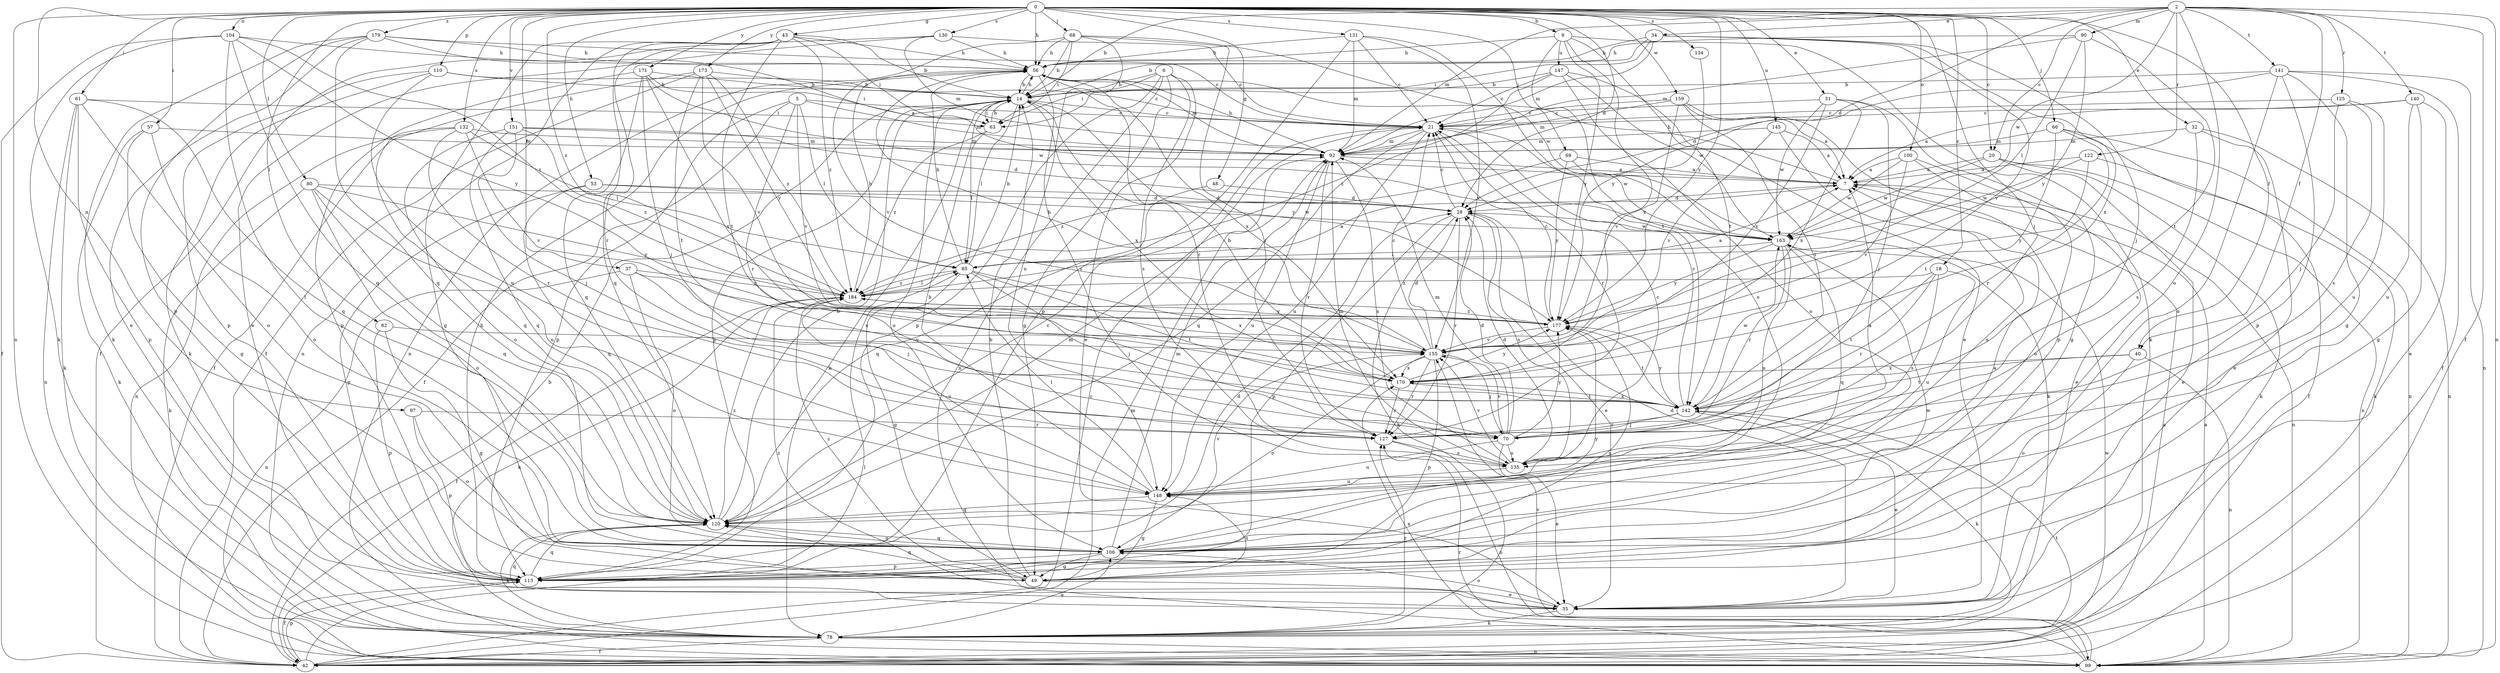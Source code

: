 strict digraph  {
0;
2;
5;
6;
7;
9;
14;
18;
20;
21;
28;
31;
32;
34;
35;
37;
40;
42;
43;
48;
49;
53;
56;
57;
61;
63;
66;
68;
69;
70;
78;
80;
82;
85;
90;
92;
97;
99;
100;
104;
106;
110;
113;
120;
122;
125;
127;
130;
131;
132;
134;
135;
140;
141;
142;
145;
147;
148;
151;
155;
159;
163;
170;
171;
173;
177;
179;
184;
0 -> 9  [label=b];
0 -> 18  [label=c];
0 -> 20  [label=c];
0 -> 28  [label=d];
0 -> 31  [label=e];
0 -> 32  [label=e];
0 -> 37  [label=f];
0 -> 40  [label=f];
0 -> 43  [label=g];
0 -> 48  [label=g];
0 -> 53  [label=h];
0 -> 56  [label=h];
0 -> 57  [label=i];
0 -> 61  [label=i];
0 -> 66  [label=j];
0 -> 68  [label=j];
0 -> 69  [label=j];
0 -> 70  [label=j];
0 -> 80  [label=l];
0 -> 82  [label=l];
0 -> 97  [label=n];
0 -> 99  [label=n];
0 -> 100  [label=o];
0 -> 104  [label=o];
0 -> 110  [label=p];
0 -> 130  [label=s];
0 -> 131  [label=s];
0 -> 132  [label=s];
0 -> 134  [label=s];
0 -> 145  [label=u];
0 -> 151  [label=v];
0 -> 159  [label=w];
0 -> 171  [label=y];
0 -> 173  [label=y];
0 -> 177  [label=y];
0 -> 179  [label=z];
0 -> 184  [label=z];
2 -> 14  [label=b];
2 -> 20  [label=c];
2 -> 28  [label=d];
2 -> 34  [label=e];
2 -> 40  [label=f];
2 -> 42  [label=f];
2 -> 90  [label=m];
2 -> 92  [label=m];
2 -> 99  [label=n];
2 -> 106  [label=o];
2 -> 122  [label=r];
2 -> 125  [label=r];
2 -> 140  [label=t];
2 -> 141  [label=t];
2 -> 163  [label=w];
5 -> 21  [label=c];
5 -> 42  [label=f];
5 -> 85  [label=l];
5 -> 92  [label=m];
5 -> 113  [label=p];
5 -> 127  [label=r];
5 -> 155  [label=v];
6 -> 14  [label=b];
6 -> 35  [label=e];
6 -> 49  [label=g];
6 -> 63  [label=i];
6 -> 99  [label=n];
6 -> 113  [label=p];
6 -> 135  [label=s];
7 -> 28  [label=d];
7 -> 56  [label=h];
7 -> 99  [label=n];
9 -> 56  [label=h];
9 -> 78  [label=k];
9 -> 106  [label=o];
9 -> 142  [label=t];
9 -> 147  [label=u];
9 -> 170  [label=x];
9 -> 177  [label=y];
14 -> 21  [label=c];
14 -> 56  [label=h];
14 -> 63  [label=i];
14 -> 78  [label=k];
14 -> 85  [label=l];
14 -> 106  [label=o];
14 -> 113  [label=p];
14 -> 170  [label=x];
14 -> 177  [label=y];
18 -> 127  [label=r];
18 -> 135  [label=s];
18 -> 142  [label=t];
18 -> 148  [label=u];
18 -> 184  [label=z];
20 -> 7  [label=a];
20 -> 35  [label=e];
20 -> 78  [label=k];
20 -> 99  [label=n];
20 -> 163  [label=w];
21 -> 92  [label=m];
21 -> 120  [label=q];
21 -> 127  [label=r];
21 -> 148  [label=u];
21 -> 163  [label=w];
28 -> 21  [label=c];
28 -> 35  [label=e];
28 -> 78  [label=k];
28 -> 113  [label=p];
28 -> 127  [label=r];
28 -> 135  [label=s];
28 -> 163  [label=w];
31 -> 21  [label=c];
31 -> 49  [label=g];
31 -> 70  [label=j];
31 -> 155  [label=v];
31 -> 163  [label=w];
31 -> 170  [label=x];
32 -> 35  [label=e];
32 -> 92  [label=m];
32 -> 99  [label=n];
32 -> 135  [label=s];
34 -> 14  [label=b];
34 -> 56  [label=h];
34 -> 63  [label=i];
34 -> 70  [label=j];
34 -> 92  [label=m];
34 -> 155  [label=v];
34 -> 170  [label=x];
35 -> 28  [label=d];
35 -> 78  [label=k];
35 -> 106  [label=o];
35 -> 120  [label=q];
35 -> 184  [label=z];
37 -> 70  [label=j];
37 -> 99  [label=n];
37 -> 106  [label=o];
37 -> 170  [label=x];
37 -> 184  [label=z];
40 -> 99  [label=n];
40 -> 106  [label=o];
40 -> 142  [label=t];
40 -> 170  [label=x];
42 -> 7  [label=a];
42 -> 14  [label=b];
42 -> 21  [label=c];
42 -> 85  [label=l];
42 -> 92  [label=m];
42 -> 113  [label=p];
42 -> 142  [label=t];
42 -> 163  [label=w];
43 -> 14  [label=b];
43 -> 42  [label=f];
43 -> 56  [label=h];
43 -> 63  [label=i];
43 -> 99  [label=n];
43 -> 120  [label=q];
43 -> 127  [label=r];
43 -> 142  [label=t];
43 -> 184  [label=z];
48 -> 28  [label=d];
48 -> 120  [label=q];
49 -> 14  [label=b];
49 -> 35  [label=e];
49 -> 120  [label=q];
49 -> 148  [label=u];
49 -> 184  [label=z];
53 -> 28  [label=d];
53 -> 113  [label=p];
53 -> 120  [label=q];
53 -> 163  [label=w];
56 -> 14  [label=b];
56 -> 92  [label=m];
56 -> 127  [label=r];
56 -> 135  [label=s];
56 -> 155  [label=v];
56 -> 170  [label=x];
57 -> 49  [label=g];
57 -> 92  [label=m];
57 -> 106  [label=o];
57 -> 78  [label=k];
61 -> 63  [label=i];
61 -> 78  [label=k];
61 -> 99  [label=n];
61 -> 106  [label=o];
61 -> 113  [label=p];
61 -> 120  [label=q];
63 -> 14  [label=b];
63 -> 85  [label=l];
63 -> 184  [label=z];
66 -> 42  [label=f];
66 -> 92  [label=m];
66 -> 99  [label=n];
66 -> 127  [label=r];
66 -> 142  [label=t];
68 -> 14  [label=b];
68 -> 56  [label=h];
68 -> 63  [label=i];
68 -> 99  [label=n];
68 -> 127  [label=r];
68 -> 148  [label=u];
68 -> 163  [label=w];
69 -> 7  [label=a];
69 -> 78  [label=k];
69 -> 177  [label=y];
69 -> 184  [label=z];
70 -> 28  [label=d];
70 -> 35  [label=e];
70 -> 92  [label=m];
70 -> 135  [label=s];
70 -> 148  [label=u];
70 -> 155  [label=v];
70 -> 177  [label=y];
78 -> 42  [label=f];
78 -> 99  [label=n];
78 -> 106  [label=o];
78 -> 127  [label=r];
80 -> 28  [label=d];
80 -> 78  [label=k];
80 -> 106  [label=o];
80 -> 120  [label=q];
80 -> 148  [label=u];
80 -> 177  [label=y];
82 -> 49  [label=g];
82 -> 113  [label=p];
82 -> 155  [label=v];
85 -> 7  [label=a];
85 -> 14  [label=b];
85 -> 49  [label=g];
85 -> 56  [label=h];
85 -> 70  [label=j];
85 -> 142  [label=t];
85 -> 170  [label=x];
85 -> 184  [label=z];
90 -> 56  [label=h];
90 -> 85  [label=l];
90 -> 92  [label=m];
90 -> 142  [label=t];
90 -> 177  [label=y];
92 -> 7  [label=a];
92 -> 56  [label=h];
92 -> 127  [label=r];
92 -> 135  [label=s];
92 -> 148  [label=u];
97 -> 106  [label=o];
97 -> 113  [label=p];
97 -> 127  [label=r];
99 -> 7  [label=a];
99 -> 127  [label=r];
99 -> 155  [label=v];
99 -> 170  [label=x];
100 -> 7  [label=a];
100 -> 35  [label=e];
100 -> 106  [label=o];
100 -> 155  [label=v];
100 -> 163  [label=w];
104 -> 42  [label=f];
104 -> 56  [label=h];
104 -> 78  [label=k];
104 -> 120  [label=q];
104 -> 177  [label=y];
104 -> 184  [label=z];
104 -> 106  [label=l];
106 -> 7  [label=a];
106 -> 49  [label=g];
106 -> 92  [label=m];
106 -> 113  [label=p];
106 -> 120  [label=q];
106 -> 177  [label=y];
110 -> 14  [label=b];
110 -> 21  [label=c];
110 -> 78  [label=k];
110 -> 113  [label=p];
110 -> 148  [label=u];
113 -> 28  [label=d];
113 -> 42  [label=f];
113 -> 56  [label=h];
113 -> 120  [label=q];
113 -> 163  [label=w];
113 -> 177  [label=y];
120 -> 14  [label=b];
120 -> 21  [label=c];
120 -> 78  [label=k];
120 -> 92  [label=m];
120 -> 106  [label=o];
120 -> 155  [label=v];
120 -> 184  [label=z];
122 -> 7  [label=a];
122 -> 78  [label=k];
122 -> 163  [label=w];
122 -> 177  [label=y];
125 -> 21  [label=c];
125 -> 70  [label=j];
125 -> 135  [label=s];
125 -> 148  [label=u];
127 -> 99  [label=n];
127 -> 135  [label=s];
130 -> 21  [label=c];
130 -> 35  [label=e];
130 -> 42  [label=f];
130 -> 56  [label=h];
130 -> 92  [label=m];
131 -> 21  [label=c];
131 -> 56  [label=h];
131 -> 92  [label=m];
131 -> 113  [label=p];
131 -> 142  [label=t];
131 -> 155  [label=v];
132 -> 85  [label=l];
132 -> 92  [label=m];
132 -> 99  [label=n];
132 -> 120  [label=q];
132 -> 127  [label=r];
132 -> 155  [label=v];
134 -> 177  [label=y];
135 -> 7  [label=a];
135 -> 21  [label=c];
135 -> 28  [label=d];
135 -> 92  [label=m];
135 -> 148  [label=u];
135 -> 155  [label=v];
140 -> 7  [label=a];
140 -> 21  [label=c];
140 -> 35  [label=e];
140 -> 49  [label=g];
140 -> 148  [label=u];
141 -> 14  [label=b];
141 -> 28  [label=d];
141 -> 42  [label=f];
141 -> 49  [label=g];
141 -> 99  [label=n];
141 -> 106  [label=o];
141 -> 113  [label=p];
142 -> 21  [label=c];
142 -> 35  [label=e];
142 -> 70  [label=j];
142 -> 78  [label=k];
142 -> 127  [label=r];
142 -> 163  [label=w];
142 -> 170  [label=x];
142 -> 177  [label=y];
145 -> 7  [label=a];
145 -> 92  [label=m];
145 -> 106  [label=o];
145 -> 155  [label=v];
147 -> 14  [label=b];
147 -> 21  [label=c];
147 -> 35  [label=e];
147 -> 106  [label=o];
147 -> 163  [label=w];
147 -> 184  [label=z];
148 -> 14  [label=b];
148 -> 49  [label=g];
148 -> 85  [label=l];
148 -> 120  [label=q];
151 -> 28  [label=d];
151 -> 70  [label=j];
151 -> 92  [label=m];
151 -> 106  [label=o];
151 -> 120  [label=q];
151 -> 184  [label=z];
155 -> 21  [label=c];
155 -> 28  [label=d];
155 -> 56  [label=h];
155 -> 70  [label=j];
155 -> 106  [label=o];
155 -> 113  [label=p];
155 -> 127  [label=r];
155 -> 170  [label=x];
159 -> 7  [label=a];
159 -> 21  [label=c];
159 -> 92  [label=m];
159 -> 113  [label=p];
159 -> 142  [label=t];
159 -> 155  [label=v];
163 -> 85  [label=l];
163 -> 120  [label=q];
163 -> 127  [label=r];
163 -> 148  [label=u];
163 -> 177  [label=y];
170 -> 14  [label=b];
170 -> 127  [label=r];
170 -> 142  [label=t];
170 -> 177  [label=y];
171 -> 14  [label=b];
171 -> 63  [label=i];
171 -> 70  [label=j];
171 -> 113  [label=p];
171 -> 120  [label=q];
171 -> 163  [label=w];
171 -> 170  [label=x];
173 -> 14  [label=b];
173 -> 42  [label=f];
173 -> 49  [label=g];
173 -> 142  [label=t];
173 -> 155  [label=v];
173 -> 177  [label=y];
173 -> 184  [label=z];
177 -> 21  [label=c];
177 -> 142  [label=t];
177 -> 155  [label=v];
177 -> 184  [label=z];
179 -> 7  [label=a];
179 -> 21  [label=c];
179 -> 35  [label=e];
179 -> 56  [label=h];
179 -> 78  [label=k];
179 -> 113  [label=p];
179 -> 120  [label=q];
184 -> 7  [label=a];
184 -> 42  [label=f];
184 -> 56  [label=h];
184 -> 78  [label=k];
184 -> 85  [label=l];
184 -> 148  [label=u];
184 -> 177  [label=y];
}
